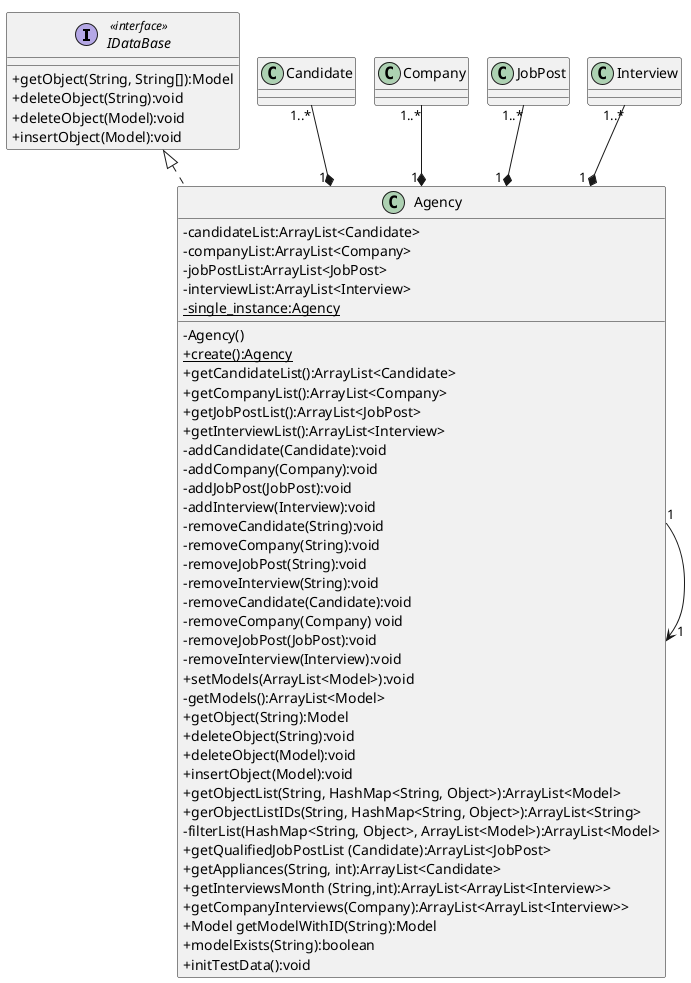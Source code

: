 @startuml
skinparam classAttributeIconSize 0
!pragma layout smetana


interface IDataBase<<interface>>{
    +getObject(String, String[]):Model
    +deleteObject(String):void
    +deleteObject(Model):void
    +insertObject(Model):void
}

class Agency implements IDataBase{
    - candidateList:ArrayList<Candidate>
    - companyList:ArrayList<Company>
    - jobPostList:ArrayList<JobPost>
    - interviewList:ArrayList<Interview>
    - {static}single_instance:Agency
    - Agency()
    + {static}create():Agency
    + getCandidateList():ArrayList<Candidate>
    + getCompanyList():ArrayList<Company>
    + getJobPostList():ArrayList<JobPost>
    + getInterviewList():ArrayList<Interview>
    - addCandidate(Candidate):void
    - addCompany(Company):void
    - addJobPost(JobPost):void
    - addInterview(Interview):void
    - removeCandidate(String):void
    - removeCompany(String):void
    - removeJobPost(String):void
    - removeInterview(String):void
    - removeCandidate(Candidate):void
    - removeCompany(Company) void
    - removeJobPost(JobPost):void
    - removeInterview(Interview):void
    + setModels(ArrayList<Model>):void
    - getModels():ArrayList<Model>
    + getObject(String):Model
    + deleteObject(String):void
    + deleteObject(Model):void
    + insertObject(Model):void
    + getObjectList(String, HashMap<String, Object>):ArrayList<Model>
    + gerObjectListIDs(String, HashMap<String, Object>):ArrayList<String>
    - filterList(HashMap<String, Object>, ArrayList<Model>):ArrayList<Model>
    + getQualifiedJobPostList (Candidate):ArrayList<JobPost>
    + getAppliances(String, int):ArrayList<Candidate>
    + getInterviewsMonth (String,int):ArrayList<ArrayList<Interview>>
    + getCompanyInterviews(Company):ArrayList<ArrayList<Interview>>
    + Model getModelWithID(String):Model
    + modelExists(String):boolean
    + initTestData():void
}

Candidate"1..*" --* "1 "Agency
Company"1..*" --* "1 "Agency
JobPost"1..*" --* "1 "Agency
Interview"1..*" --* "1 "Agency
Agency "1" --> "   1" Agency
@enduml